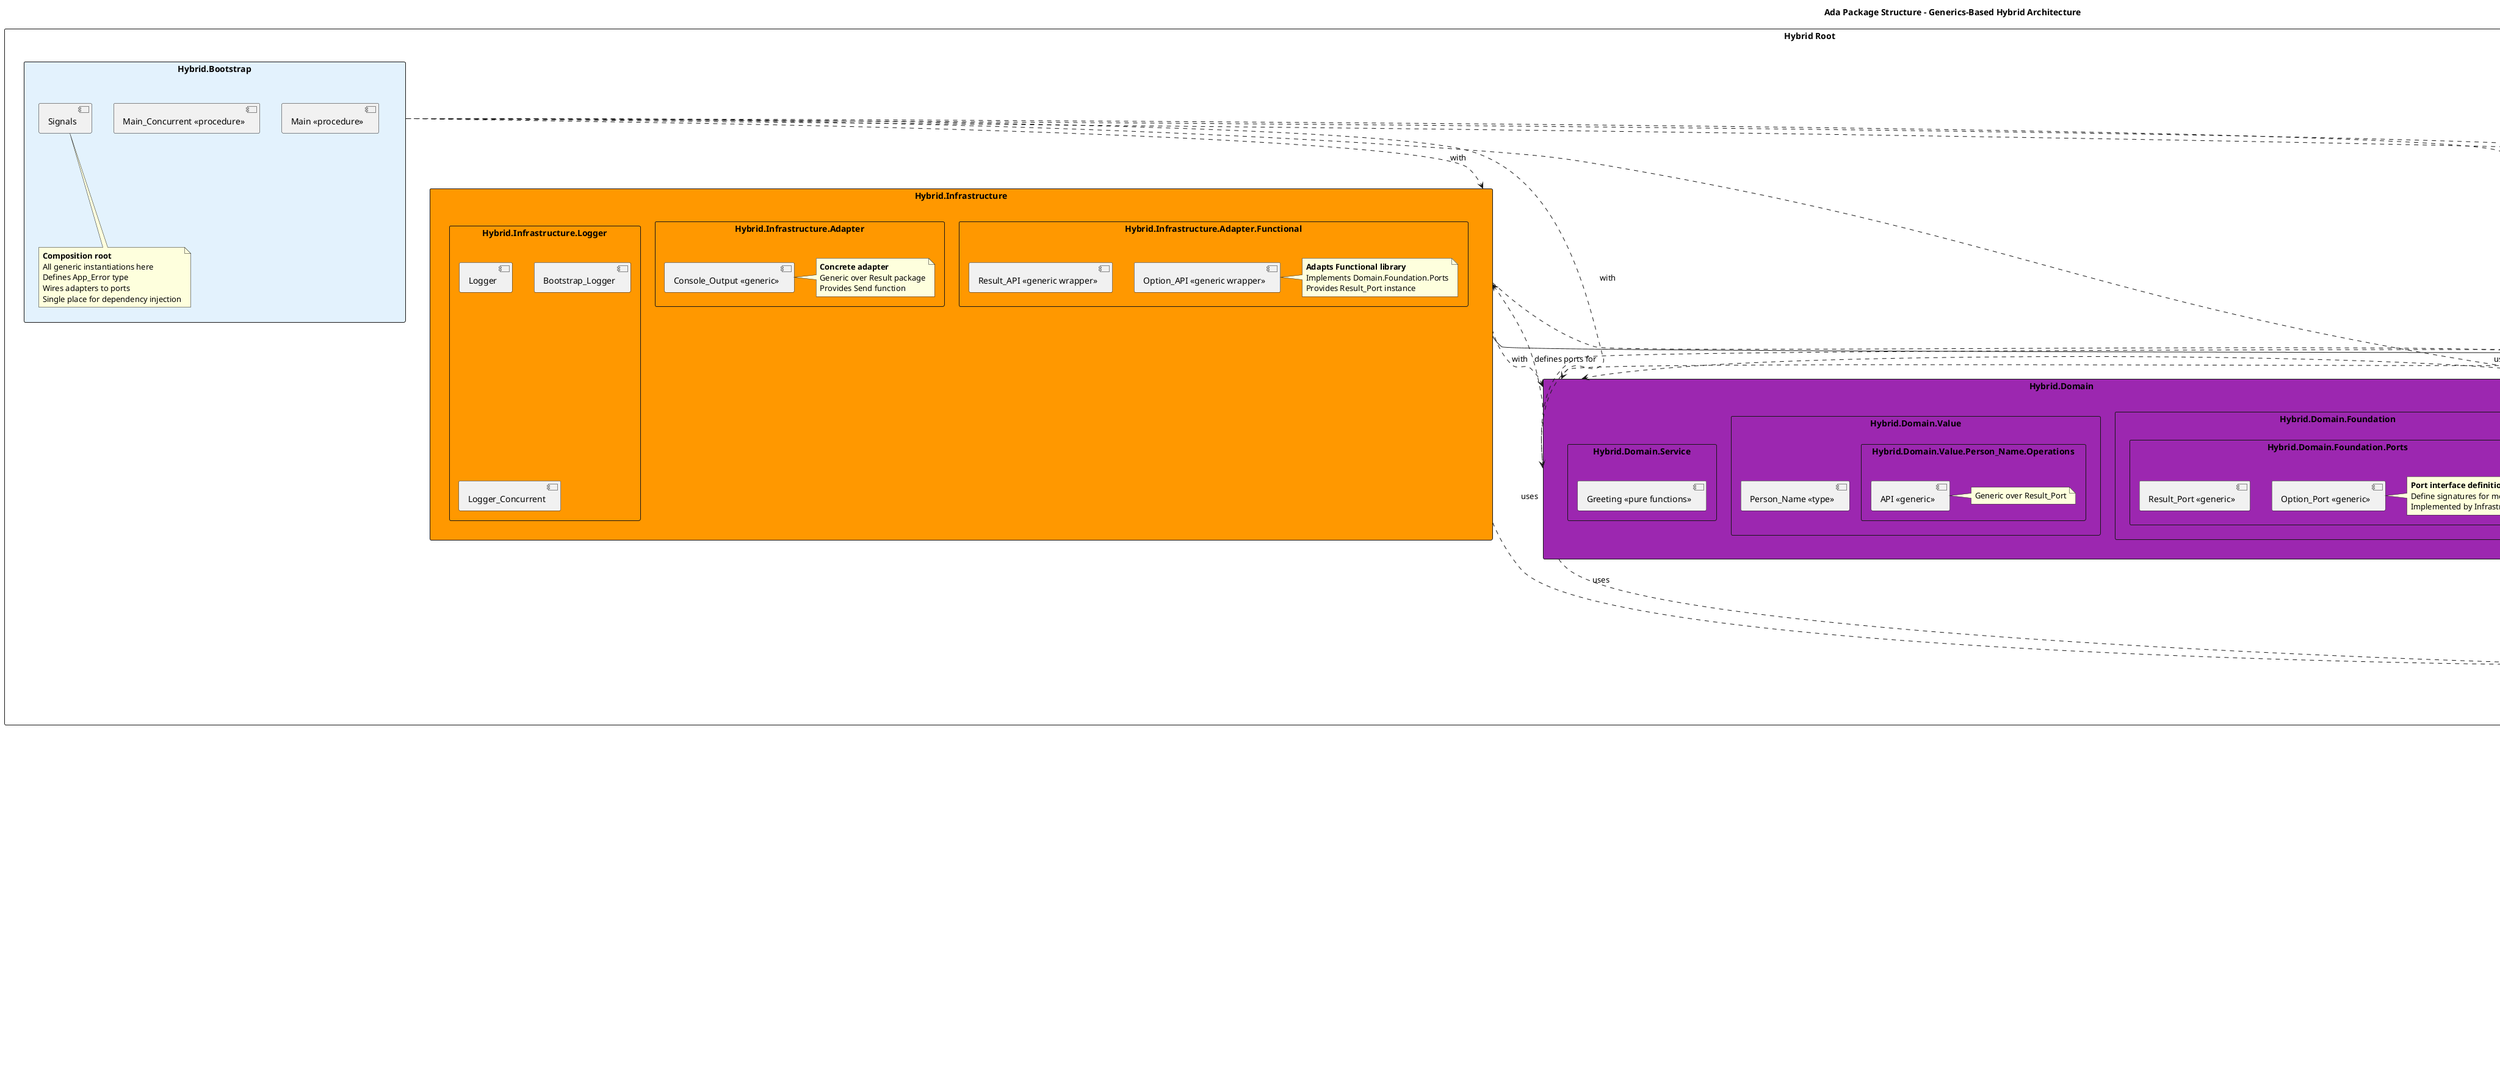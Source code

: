 @startuml package-structure
!define LIGHTBLUE #E3F2FD
!define BLUE #2196F3
!define GREEN #4CAF50
!define ORANGE #FF9800
!define PURPLE #9C27B0
!define GREY #9E9E9E
!define CYAN #00BCD4

skinparam packageStyle rectangle
skinparam shadowing false
skinparam defaultFontName Arial

title Ada Package Structure - Generics-Based Hybrid Architecture

package "External Dependencies" as External CYAN {
  package "Functional (alire)" {
    [Functional.Result<T,E>]
    [Functional.Option<T>]
    [Functional.Either<L,R>]
  }
  note right
    **Third-party library**
    Not directly used in Domain
    Wrapped by Infrastructure
  end note
}

package "Hybrid Root" {

  package "Hybrid.Shared" as Shared GREY {
    note top
      **Parent packages only**
      No implementation code
      Just namespace structure
      e.g., Hybrid.ads, Hybrid.Domain.ads
    end note
  }

  package "Hybrid.Domain" as Domain PURPLE {
    package "Hybrid.Domain.Foundation" {
      package "Hybrid.Domain.Foundation.Ports" {
        [Result_Port <<generic>>]
        [Option_Port <<generic>>]
        note right
          **Port interface definitions**
          Define signatures for monads
          Implemented by Infrastructure
        end note
      }
    }
    package "Hybrid.Domain.Value" {
      [Person_Name <<type>>]
      package "Hybrid.Domain.Value.Person_Name.Operations" {
        [API <<generic>>]
        note right: Generic over Result_Port
      }
    }
    package "Hybrid.Domain.Service" {
      [Greeting <<pure functions>>]
    }
  }

  package "Hybrid.Application" as App BLUE {
    package "Hybrid.Application.Service" {
      [Create_Greeting.API <<generic>>]
      [Create_Greeting_Concurrent.API <<generic>>]
      note right
        **Generic over:**
        - Error types
        - Result packages
        - Port signatures (Send function)
        - Domain operations
      end note
    }
    package "Hybrid.Application.Port" {
      [Output.API <<generic signature>>]
      note right
        **Empty body - signature only!**
        generic
          with function Send(...) return Result;
        package API is
        end API;
      end note
    }
  }

  package "Hybrid.Infrastructure" as Infra ORANGE {
    package "Hybrid.Infrastructure.Adapter.Functional" {
      [Result_API <<generic wrapper>>]
      [Option_API <<generic wrapper>>]
      note right
        **Adapts Functional library**
        Implements Domain.Foundation.Ports
        Provides Result_Port instance
      end note
    }
    package "Hybrid.Infrastructure.Adapter" {
      [Console_Output <<generic>>]
      note right
        **Concrete adapter**
        Generic over Result package
        Provides Send function
      end note
    }
    package "Hybrid.Infrastructure.Logger" {
      [Logger]
      [Bootstrap_Logger]
      [Logger_Concurrent]
    }
  }

  package "Hybrid.Presentation" as Pres GREEN {
    package "Hybrid.Presentation.CLI" {
      [CLI.API <<generic>>]
      note right
        **Generic over:**
        - App_Error type
        - Result package
        - Run_Service function
        - Send_Output function
      end note
    }
    [Exit_Code <<enum>>]
  }

  package "Hybrid.Bootstrap" as Boot LIGHTBLUE {
    [Main <<procedure>>]
    [Main_Concurrent <<procedure>>]
    [Signals]
    note bottom
      **Composition root**
      All generic instantiations here
      Defines App_Error type
      Wires adapters to ports
      Single place for dependency injection
    end note
  }
}

' Package dependencies (with clauses)
Boot ..> Shared : uses
Boot ..> Pres : with
Boot ..> App : with
Boot ..> Infra : with
Boot ..> Domain : with

Pres ..> Shared : uses
Pres ..> App : with
Pres .down.> Domain : with (types only)

App ..> Shared : uses
App ..> Domain : with

Infra ..> Shared : uses
Infra ..> App : with (for ports)
Infra ..> Domain : with
Infra -right-> External : with (wraps)

Domain ..> Shared : uses
Domain ..> Infra : defines ports for

note right of Domain
  **Zero "with" clauses to other layers**
  Only withs to Domain.Foundation.Ports
  Pure, dependency-free business logic
  Defines port interfaces
end note

note bottom of App
  **Defines port signatures as generics**
  Infrastructure implements these
  Dependency Inversion in action
  Services generic over ports
end note

note bottom of Boot
  **Only layer that withs all others**
  Performs all generic instantiations:
  1. Define App_Error
  2. Instantiate Result_API → App_Result
  3. Instantiate Person_Name_Ops
  4. Instantiate Console_Output
  5. Bind to Output.API port
  6. Instantiate Create_Greeting service
  7. Instantiate CLI
  8. Wire and run
end note

legend right
  **Key Package Types:**
  - <<generic>> = Generic package requiring instantiation
  - <<generic signature>> = Empty generic (just a signature)
  - <<generic wrapper>> = Wraps external library as port
  - <<type>> = Concrete type definition
  - <<enum>> = Enumeration type
  - <<pure functions>> = Stateless function package
  - <<procedure>> = Main entry point

  **Generics Flow:**
  1. Domain defines port interfaces (Result_Port)
  2. Infrastructure implements ports (Result_API)
  3. Application is generic over ports
  4. Bootstrap instantiates everything
  5. All binding at compile-time
endlegend

@enduml
